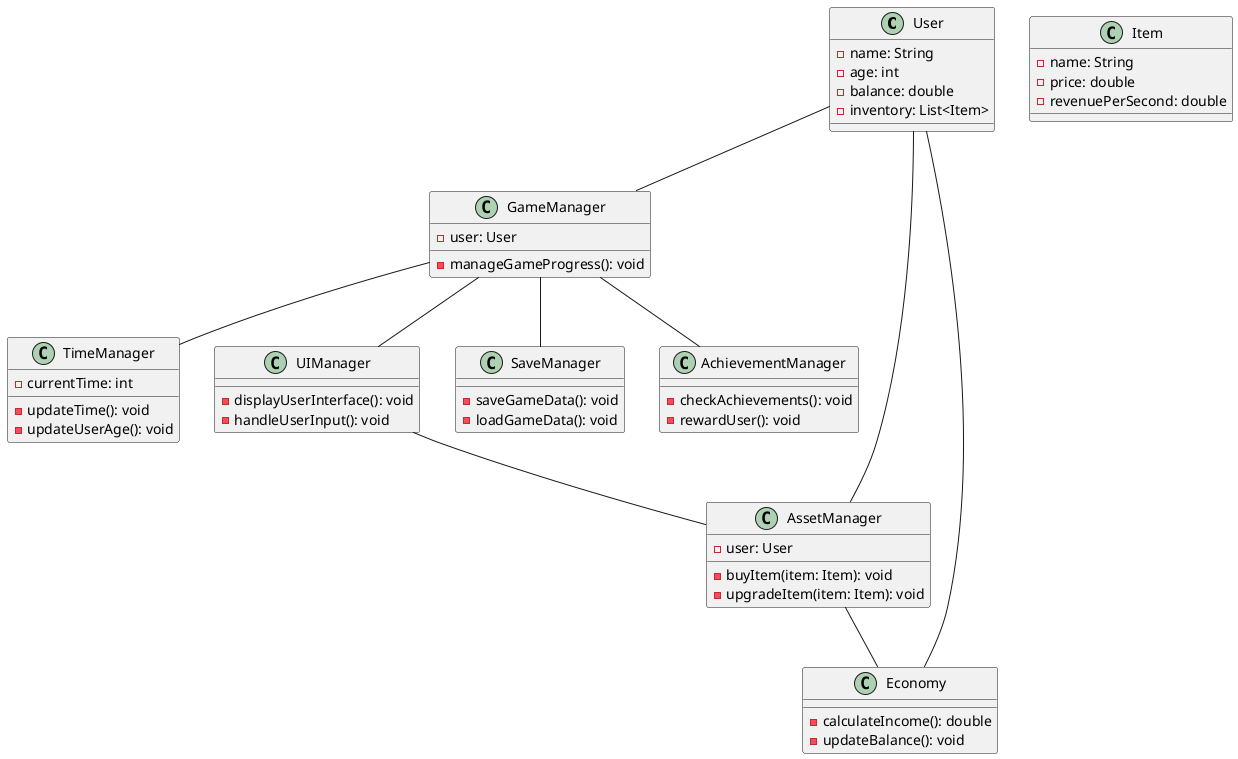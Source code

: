 @startuml
class User {
    - name: String
    - age: int
    - balance: double
    - inventory: List<Item>
}

class Item {
    - name: String
    - price: double
    - revenuePerSecond: double
}

class GameManager {
    - user: User
    - manageGameProgress(): void
}

class AssetManager {
    - user: User
    - buyItem(item: Item): void
    - upgradeItem(item: Item): void
}

class TimeManager {
    - currentTime: int
    - updateTime(): void
    - updateUserAge(): void
}

class UIManager {
    - displayUserInterface(): void
    - handleUserInput(): void
}

class Economy {
    - calculateIncome(): double
    - updateBalance(): void
}

class SaveManager {
    - saveGameData(): void
    - loadGameData(): void
}

class AchievementManager {
    - checkAchievements(): void
    - rewardUser(): void
}

User -- GameManager
User -- AssetManager
User -- Economy
GameManager -- TimeManager
GameManager -- UIManager
GameManager -- SaveManager
GameManager -- AchievementManager
AssetManager -- Economy
UIManager -- AssetManager
@enduml
